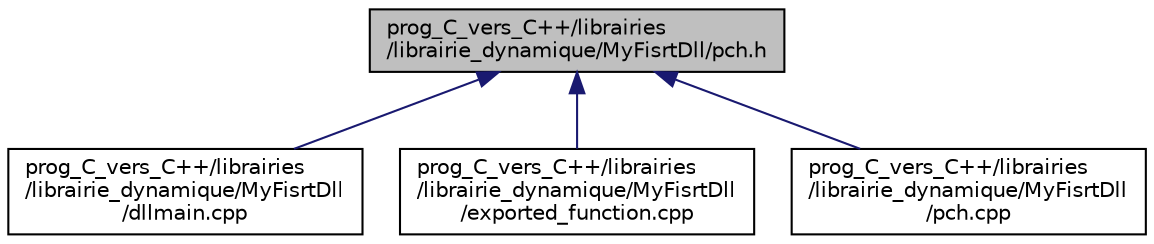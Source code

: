 digraph "prog_C_vers_C++/librairies/librairie_dynamique/MyFisrtDll/pch.h"
{
  edge [fontname="Helvetica",fontsize="10",labelfontname="Helvetica",labelfontsize="10"];
  node [fontname="Helvetica",fontsize="10",shape=record];
  Node3 [label="prog_C_vers_C++/librairies\l/librairie_dynamique/MyFisrtDll/pch.h",height=0.2,width=0.4,color="black", fillcolor="grey75", style="filled", fontcolor="black"];
  Node3 -> Node4 [dir="back",color="midnightblue",fontsize="10",style="solid",fontname="Helvetica"];
  Node4 [label="prog_C_vers_C++/librairies\l/librairie_dynamique/MyFisrtDll\l/dllmain.cpp",height=0.2,width=0.4,color="black", fillcolor="white", style="filled",URL="$dllmain_8cpp.html"];
  Node3 -> Node5 [dir="back",color="midnightblue",fontsize="10",style="solid",fontname="Helvetica"];
  Node5 [label="prog_C_vers_C++/librairies\l/librairie_dynamique/MyFisrtDll\l/exported_function.cpp",height=0.2,width=0.4,color="black", fillcolor="white", style="filled",URL="$exported__function_8cpp.html"];
  Node3 -> Node6 [dir="back",color="midnightblue",fontsize="10",style="solid",fontname="Helvetica"];
  Node6 [label="prog_C_vers_C++/librairies\l/librairie_dynamique/MyFisrtDll\l/pch.cpp",height=0.2,width=0.4,color="black", fillcolor="white", style="filled",URL="$librairie__dynamique_2MyFisrtDll_2pch_8cpp.html"];
}
